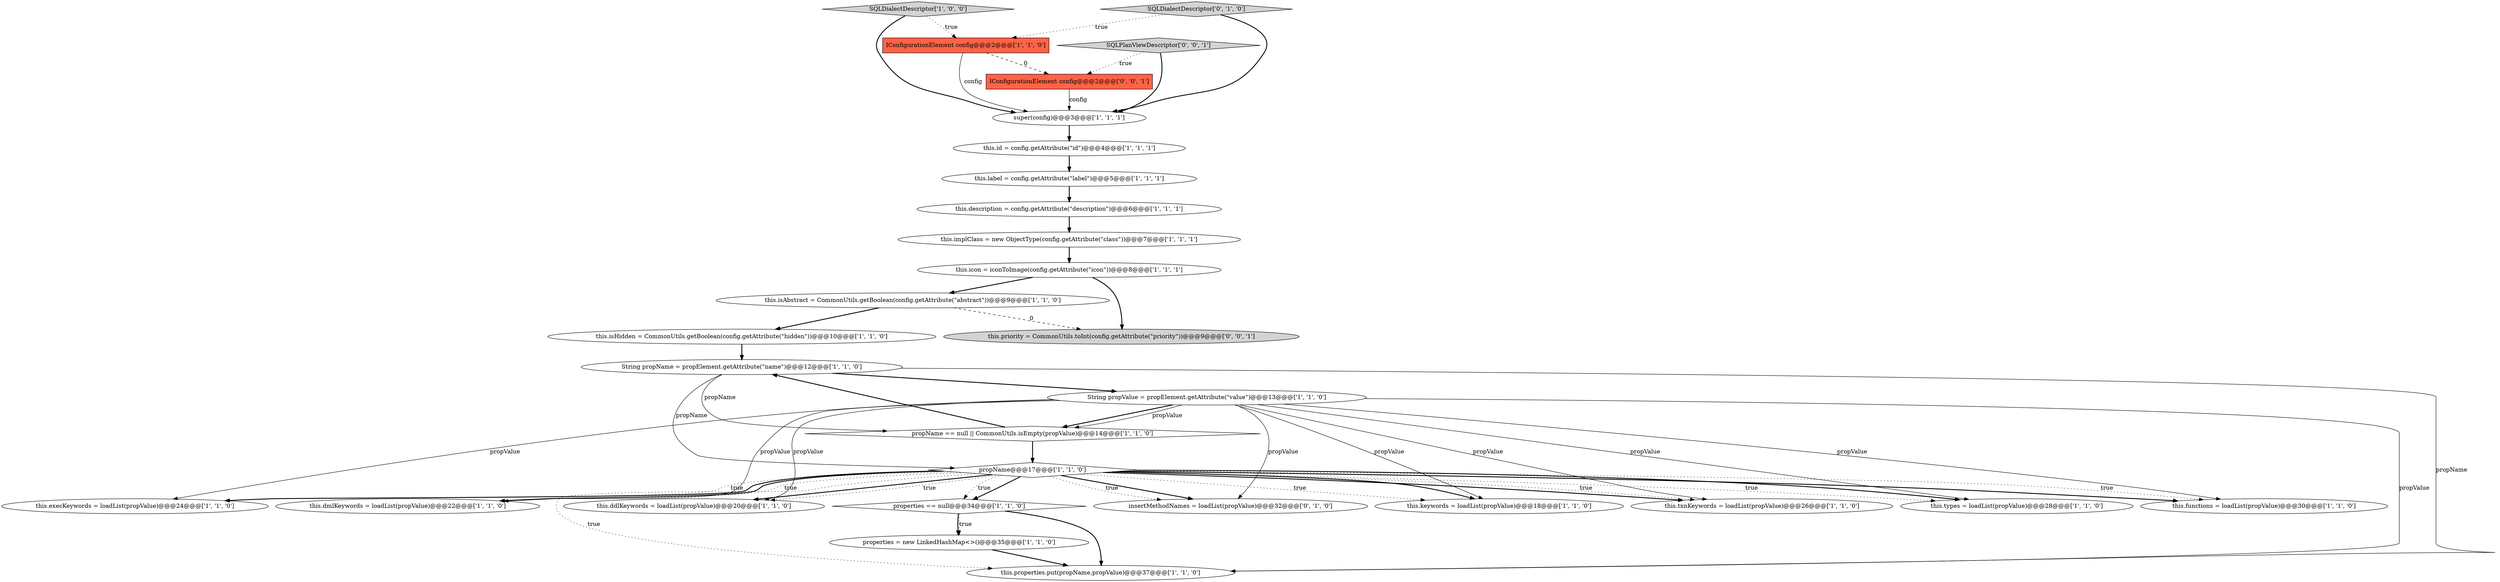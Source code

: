 digraph {
28 [style = filled, label = "this.priority = CommonUtils.toInt(config.getAttribute(\"priority\"))@@@9@@@['0', '0', '1']", fillcolor = lightgray, shape = ellipse image = "AAA0AAABBB3BBB"];
3 [style = filled, label = "this.ddlKeywords = loadList(propValue)@@@20@@@['1', '1', '0']", fillcolor = white, shape = ellipse image = "AAA0AAABBB1BBB"];
4 [style = filled, label = "super(config)@@@3@@@['1', '1', '1']", fillcolor = white, shape = ellipse image = "AAA0AAABBB1BBB"];
18 [style = filled, label = "propName@@@17@@@['1', '1', '0']", fillcolor = white, shape = diamond image = "AAA0AAABBB1BBB"];
17 [style = filled, label = "propName == null || CommonUtils.isEmpty(propValue)@@@14@@@['1', '1', '0']", fillcolor = white, shape = diamond image = "AAA0AAABBB1BBB"];
2 [style = filled, label = "this.isAbstract = CommonUtils.getBoolean(config.getAttribute(\"abstract\"))@@@9@@@['1', '1', '0']", fillcolor = white, shape = ellipse image = "AAA0AAABBB1BBB"];
20 [style = filled, label = "this.execKeywords = loadList(propValue)@@@24@@@['1', '1', '0']", fillcolor = white, shape = ellipse image = "AAA0AAABBB1BBB"];
19 [style = filled, label = "this.id = config.getAttribute(\"id\")@@@4@@@['1', '1', '1']", fillcolor = white, shape = ellipse image = "AAA0AAABBB1BBB"];
22 [style = filled, label = "this.keywords = loadList(propValue)@@@18@@@['1', '1', '0']", fillcolor = white, shape = ellipse image = "AAA0AAABBB1BBB"];
7 [style = filled, label = "this.icon = iconToImage(config.getAttribute(\"icon\"))@@@8@@@['1', '1', '1']", fillcolor = white, shape = ellipse image = "AAA0AAABBB1BBB"];
24 [style = filled, label = "insertMethodNames = loadList(propValue)@@@32@@@['0', '1', '0']", fillcolor = white, shape = ellipse image = "AAA1AAABBB2BBB"];
0 [style = filled, label = "String propValue = propElement.getAttribute(\"value\")@@@13@@@['1', '1', '0']", fillcolor = white, shape = ellipse image = "AAA0AAABBB1BBB"];
11 [style = filled, label = "SQLDialectDescriptor['1', '0', '0']", fillcolor = lightgray, shape = diamond image = "AAA0AAABBB1BBB"];
15 [style = filled, label = "this.description = config.getAttribute(\"description\")@@@6@@@['1', '1', '1']", fillcolor = white, shape = ellipse image = "AAA0AAABBB1BBB"];
23 [style = filled, label = "String propName = propElement.getAttribute(\"name\")@@@12@@@['1', '1', '0']", fillcolor = white, shape = ellipse image = "AAA0AAABBB1BBB"];
14 [style = filled, label = "properties == null@@@34@@@['1', '1', '0']", fillcolor = white, shape = diamond image = "AAA0AAABBB1BBB"];
9 [style = filled, label = "properties = new LinkedHashMap<>()@@@35@@@['1', '1', '0']", fillcolor = white, shape = ellipse image = "AAA0AAABBB1BBB"];
13 [style = filled, label = "this.txnKeywords = loadList(propValue)@@@26@@@['1', '1', '0']", fillcolor = white, shape = ellipse image = "AAA0AAABBB1BBB"];
6 [style = filled, label = "this.isHidden = CommonUtils.getBoolean(config.getAttribute(\"hidden\"))@@@10@@@['1', '1', '0']", fillcolor = white, shape = ellipse image = "AAA0AAABBB1BBB"];
21 [style = filled, label = "IConfigurationElement config@@@2@@@['1', '1', '0']", fillcolor = tomato, shape = box image = "AAA0AAABBB1BBB"];
10 [style = filled, label = "this.types = loadList(propValue)@@@28@@@['1', '1', '0']", fillcolor = white, shape = ellipse image = "AAA0AAABBB1BBB"];
5 [style = filled, label = "this.label = config.getAttribute(\"label\")@@@5@@@['1', '1', '1']", fillcolor = white, shape = ellipse image = "AAA0AAABBB1BBB"];
26 [style = filled, label = "SQLPlanViewDescriptor['0', '0', '1']", fillcolor = lightgray, shape = diamond image = "AAA0AAABBB3BBB"];
16 [style = filled, label = "this.implClass = new ObjectType(config.getAttribute(\"class\"))@@@7@@@['1', '1', '1']", fillcolor = white, shape = ellipse image = "AAA0AAABBB1BBB"];
8 [style = filled, label = "this.functions = loadList(propValue)@@@30@@@['1', '1', '0']", fillcolor = white, shape = ellipse image = "AAA0AAABBB1BBB"];
12 [style = filled, label = "this.dmlKeywords = loadList(propValue)@@@22@@@['1', '1', '0']", fillcolor = white, shape = ellipse image = "AAA0AAABBB1BBB"];
25 [style = filled, label = "SQLDialectDescriptor['0', '1', '0']", fillcolor = lightgray, shape = diamond image = "AAA0AAABBB2BBB"];
27 [style = filled, label = "IConfigurationElement config@@@2@@@['0', '0', '1']", fillcolor = tomato, shape = box image = "AAA0AAABBB3BBB"];
1 [style = filled, label = "this.properties.put(propName,propValue)@@@37@@@['1', '1', '0']", fillcolor = white, shape = ellipse image = "AAA0AAABBB1BBB"];
23->1 [style = solid, label="propName"];
18->3 [style = bold, label=""];
7->28 [style = bold, label=""];
11->4 [style = bold, label=""];
18->3 [style = dotted, label="true"];
18->20 [style = dotted, label="true"];
18->20 [style = bold, label=""];
18->1 [style = dotted, label="true"];
21->27 [style = dashed, label="0"];
27->4 [style = solid, label="config"];
19->5 [style = bold, label=""];
23->18 [style = solid, label="propName"];
18->22 [style = bold, label=""];
17->18 [style = bold, label=""];
18->24 [style = bold, label=""];
0->22 [style = solid, label="propValue"];
18->8 [style = dotted, label="true"];
18->13 [style = bold, label=""];
21->4 [style = solid, label="config"];
25->21 [style = dotted, label="true"];
0->12 [style = solid, label="propValue"];
14->9 [style = bold, label=""];
11->21 [style = dotted, label="true"];
26->4 [style = bold, label=""];
23->17 [style = solid, label="propName"];
0->3 [style = solid, label="propValue"];
18->12 [style = dotted, label="true"];
14->9 [style = dotted, label="true"];
23->0 [style = bold, label=""];
18->13 [style = dotted, label="true"];
14->1 [style = bold, label=""];
18->14 [style = dotted, label="true"];
0->8 [style = solid, label="propValue"];
0->1 [style = solid, label="propValue"];
25->4 [style = bold, label=""];
4->19 [style = bold, label=""];
18->10 [style = bold, label=""];
15->16 [style = bold, label=""];
18->24 [style = dotted, label="true"];
0->17 [style = bold, label=""];
0->20 [style = solid, label="propValue"];
17->23 [style = bold, label=""];
2->6 [style = bold, label=""];
18->10 [style = dotted, label="true"];
16->7 [style = bold, label=""];
18->12 [style = bold, label=""];
18->8 [style = bold, label=""];
26->27 [style = dotted, label="true"];
0->10 [style = solid, label="propValue"];
18->14 [style = bold, label=""];
0->13 [style = solid, label="propValue"];
6->23 [style = bold, label=""];
0->17 [style = solid, label="propValue"];
9->1 [style = bold, label=""];
18->22 [style = dotted, label="true"];
2->28 [style = dashed, label="0"];
0->24 [style = solid, label="propValue"];
5->15 [style = bold, label=""];
7->2 [style = bold, label=""];
}

